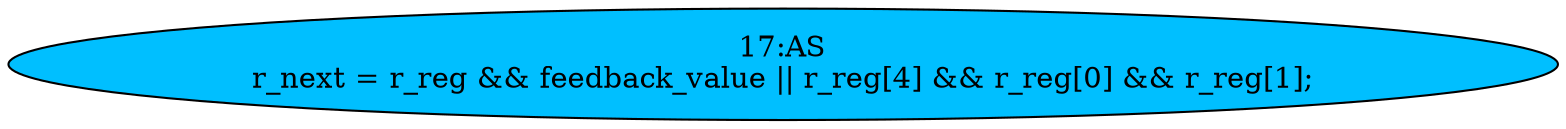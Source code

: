strict digraph "" {
	node [label="\N"];
	"17:AS"	[ast="<pyverilog.vparser.ast.Assign object at 0x7f68d26e82d0>",
		def_var="['r_next']",
		fillcolor=deepskyblue,
		label="17:AS
r_next = r_reg && feedback_value || r_reg[4] && r_reg[0] && r_reg[1];",
		statements="[]",
		style=filled,
		typ=Assign,
		use_var="['r_reg', 'feedback_value', 'r_reg', 'r_reg', 'r_reg']"];
}
